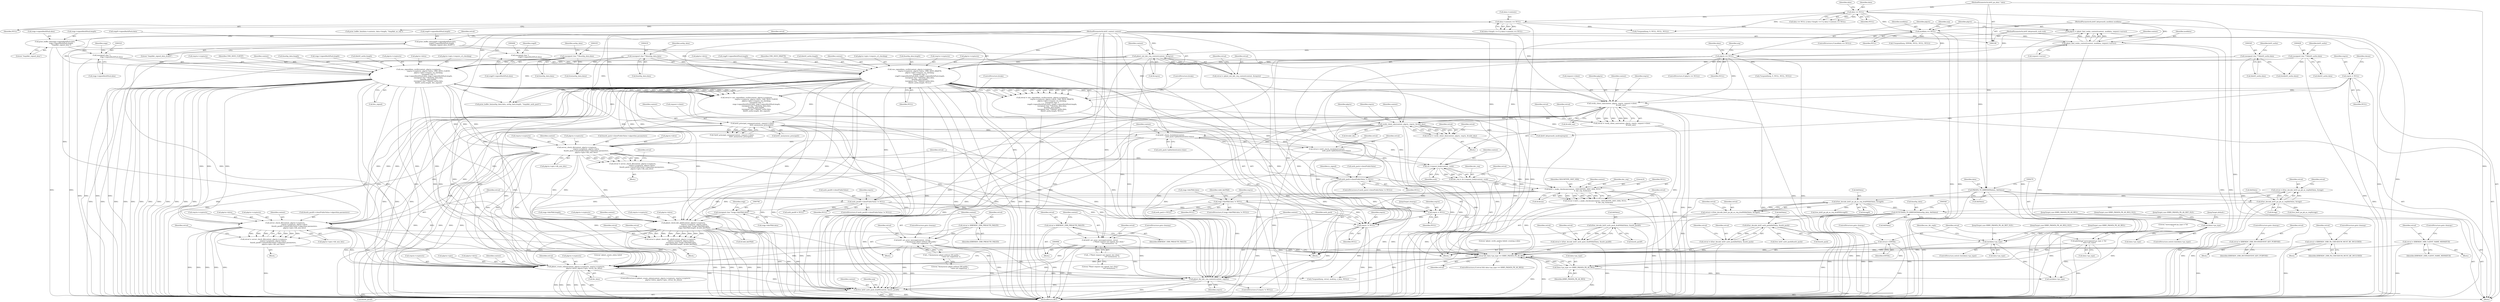 digraph "0_krb5_e3b5a5e5267818c97750b266df50b6a3d4649604_1@API" {
"1000943" [label="(Call,free_krb5_auth_pack_draft9(context, &auth_pack9))"];
"1000485" [label="(Call,verify_client_eku(context, plgctx, reqctx, &valid_eku))"];
"1000460" [label="(Call,verify_client_san(context, plgctx, reqctx, request->client,\n                                   &valid_san))"];
"1000388" [label="(Call,cms_signeddata_verify(context, plgctx->cryptoctx,\n                                       reqctx->cryptoctx, plgctx->idctx, CMS_SIGN_DRAFT9,\n                                       plgctx->opts->require_crl_checking,\n                                       (unsigned char *)\n                                       reqp9->signedAuthPack.data, reqp9->signedAuthPack.length,\n                                       (unsigned char **)&authp_data.data,\n                                       &authp_data.length,\n                                       (unsigned char **)&krb5_authz.data,\n                                       &krb5_authz.length, NULL))"];
"1000250" [label="(Call,pkinit_init_kdc_req_context(context, &reqctx))"];
"1000222" [label="(Call,pkinit_find_realm_context(context, moddata, request->server))"];
"1000109" [label="(MethodParameterIn,krb5_context context)"];
"1000209" [label="(Call,moddata == NULL)"];
"1000116" [label="(MethodParameterIn,krb5_kdcpreauth_moddata moddata)"];
"1000186" [label="(Call,data == NULL)"];
"1000113" [label="(MethodParameterIn,krb5_pa_data * data)"];
"1000195" [label="(Call,data->contents == NULL)"];
"1000405" [label="(Call,(unsigned char *)\n                                       reqp9->signedAuthPack.data)"];
"1000374" [label="(Call,print_buffer_bin(reqp9->signedAuthPack.data,\n                         reqp9->signedAuthPack.length,\n                         \"/tmp/kdc_signed_data_draft9\"))"];
"1000417" [label="(Call,(unsigned char **)&authp_data.data)"];
"1000427" [label="(Call,(unsigned char **)&krb5_authz.data)"];
"1000229" [label="(Call,plgctx == NULL)"];
"1000220" [label="(Call,plgctx = pkinit_find_realm_context(context, moddata, request->server))"];
"1000305" [label="(Call,cms_signeddata_verify(context, plgctx->cryptoctx,\n                                       reqctx->cryptoctx, plgctx->idctx, CMS_SIGN_CLIENT,\n                                       plgctx->opts->require_crl_checking,\n                                       (unsigned char *)\n                                       reqp->signedAuthPack.data, reqp->signedAuthPack.length,\n                                       (unsigned char **)&authp_data.data,\n                                       &authp_data.length,\n                                       (unsigned char **)&krb5_authz.data,\n                                       &krb5_authz.length, &is_signed))"];
"1000322" [label="(Call,(unsigned char *)\n                                       reqp->signedAuthPack.data)"];
"1000291" [label="(Call,print_buffer_bin(reqp->signedAuthPack.data,\n                         reqp->signedAuthPack.length,\n                         \"/tmp/kdc_signed_data\"))"];
"1000334" [label="(Call,(unsigned char **)&authp_data.data)"];
"1000344" [label="(Call,(unsigned char **)&krb5_authz.data)"];
"1000151" [label="(Call,reqctx = NULL)"];
"1000937" [label="(Call,pkinit_fini_kdc_req_context(context, reqctx))"];
"1000885" [label="(Call,pkinit_create_edata(context, plgctx->cryptoctx, reqctx->cryptoctx,\n                                plgctx->idctx, plgctx->opts, retval, &e_data))"];
"1000754" [label="(Call,pkinit_check_kdc_pkid(context, plgctx->cryptoctx,\n                                           reqctx->cryptoctx, plgctx->idctx,\n                                           (unsigned char *)reqp->kdcPkId.data,\n                                           reqp->kdcPkId.length, &valid_kdcPkId))"];
"1000631" [label="(Call,krb5_c_make_checksum(context, CKSUMTYPE_NIST_SHA, NULL,\n                                      0, der_req, &cksum))"];
"1000626" [label="(Call,cb->request_body(context, rock))"];
"1000561" [label="(Call,krb5_check_clockskew(context,\n                                      auth_pack->pkAuthenticator.ctime))"];
"1000509" [label="(Call,krb5_principal_compare(context, request->client,\n                                    krb5_anonymous_principal()))"];
"1000580" [label="(Call,server_check_dh(context, plgctx->cryptoctx,\n                                     reqctx->cryptoctx, plgctx->idctx,\n                                     &auth_pack->clientPublicValue->algorithm.parameters,\n                                     plgctx->opts->dh_min_bits))"];
"1000115" [label="(MethodParameterIn,krb5_kdcpreauth_rock rock)"];
"1000572" [label="(Call,auth_pack->clientPublicValue != NULL)"];
"1000624" [label="(Call,der_req = cb->request_body(context, rock))"];
"1000765" [label="(Call,(unsigned char *)reqp->kdcPkId.data)"];
"1000740" [label="(Call,reqp->kdcPkId.data != NULL)"];
"1000618" [label="(Call,krb5_set_error_message(context, retval,\n                                   _(\"Anonymous pkinit without DH public \"\n                                     \"value not supported.\")))"];
"1000615" [label="(Call,retval = KRB5KDC_ERR_PREAUTH_FAILED)"];
"1000621" [label="(Call,_(\"Anonymous pkinit without DH public \"\n                                     \"value not supported.\"))"];
"1000820" [label="(Call,server_check_dh(context, plgctx->cryptoctx,\n                                     reqctx->cryptoctx, plgctx->idctx,\n                                     &auth_pack9->clientPublicValue->algorithm.parameters,\n                                     plgctx->opts->dh_min_bits))"];
"1000519" [label="(Call,krb5_set_error_message(context, retval,\n                                   _(\"Pkinit request not signed, but client \"\n                                     \"not anonymous.\")))"];
"1000516" [label="(Call,retval = KRB5KDC_ERR_PREAUTH_FAILED)"];
"1000522" [label="(Call,_(\"Pkinit request not signed, but client \"\n                                     \"not anonymous.\"))"];
"1000874" [label="(Call,retval && data->pa_type == KRB5_PADATA_PK_AS_REQ)"];
"1000578" [label="(Call,retval = server_check_dh(context, plgctx->cryptoctx,\n                                     reqctx->cryptoctx, plgctx->idctx,\n                                     &auth_pack->clientPublicValue->algorithm.parameters,\n                                     plgctx->opts->dh_min_bits))"];
"1000629" [label="(Call,retval = krb5_c_make_checksum(context, CKSUMTYPE_NIST_SHA, NULL,\n                                      0, der_req, &cksum))"];
"1000559" [label="(Call,retval = krb5_check_clockskew(context,\n                                      auth_pack->pkAuthenticator.ctime))"];
"1000458" [label="(Call,retval = verify_client_san(context, plgctx, reqctx, request->client,\n                                   &valid_san))"];
"1000303" [label="(Call,retval = cms_signeddata_verify(context, plgctx->cryptoctx,\n                                       reqctx->cryptoctx, plgctx->idctx, CMS_SIGN_CLIENT,\n                                       plgctx->opts->require_crl_checking,\n                                       (unsigned char *)\n                                       reqp->signedAuthPack.data, reqp->signedAuthPack.length,\n                                       (unsigned char **)&authp_data.data,\n                                       &authp_data.length,\n                                       (unsigned char **)&krb5_authz.data,\n                                       &krb5_authz.length, &is_signed))"];
"1000752" [label="(Call,retval = pkinit_check_kdc_pkid(context, plgctx->cryptoctx,\n                                           reqctx->cryptoctx, plgctx->idctx,\n                                           (unsigned char *)reqp->kdcPkId.data,\n                                           reqp->kdcPkId.length, &valid_kdcPkId))"];
"1000501" [label="(Call,retval = KRB5KDC_ERR_INCONSISTENT_KEY_PURPOSE)"];
"1000546" [label="(Call,retval = k5int_decode_krb5_auth_pack(&k5data, &auth_pack))"];
"1000548" [label="(Call,k5int_decode_krb5_auth_pack(&k5data, &auth_pack))"];
"1000533" [label="(Call,OCTETDATA_TO_KRB5DATA(&authp_data, &k5data))"];
"1000363" [label="(Call,k5int_decode_krb5_pa_pk_as_req_draft9(&k5data, &reqp9))"];
"1000264" [label="(Call,PADATA_TO_KRB5DATA(data, &k5data))"];
"1000280" [label="(Call,k5int_decode_krb5_pa_pk_as_req(&k5data, &reqp))"];
"1000735" [label="(Call,retval = KRB5KDC_ERR_PA_CHECKSUM_MUST_BE_INCLUDED)"];
"1000278" [label="(Call,retval = k5int_decode_krb5_pa_pk_as_req(&k5data, &reqp))"];
"1000483" [label="(Call,retval = verify_client_eku(context, plgctx, reqctx, &valid_eku))"];
"1000445" [label="(Call,retval = EINVAL)"];
"1000798" [label="(Call,retval = k5int_decode_krb5_auth_pack_draft9(&k5data, &auth_pack9))"];
"1000800" [label="(Call,k5int_decode_krb5_auth_pack_draft9(&k5data, &auth_pack9))"];
"1000386" [label="(Call,retval = cms_signeddata_verify(context, plgctx->cryptoctx,\n                                       reqctx->cryptoctx, plgctx->idctx, CMS_SIGN_DRAFT9,\n                                       plgctx->opts->require_crl_checking,\n                                       (unsigned char *)\n                                       reqp9->signedAuthPack.data, reqp9->signedAuthPack.length,\n                                       (unsigned char **)&authp_data.data,\n                                       &authp_data.length,\n                                       (unsigned char **)&krb5_authz.data,\n                                       &krb5_authz.length, NULL))"];
"1000479" [label="(Call,retval = KRB5KDC_ERR_CLIENT_NAME_MISMATCH)"];
"1000818" [label="(Call,retval = server_check_dh(context, plgctx->cryptoctx,\n                                     reqctx->cryptoctx, plgctx->idctx,\n                                     &auth_pack9->clientPublicValue->algorithm.parameters,\n                                     plgctx->opts->dh_min_bits))"];
"1000361" [label="(Call,retval = k5int_decode_krb5_pa_pk_as_req_draft9(&k5data, &reqp9))"];
"1000248" [label="(Call,retval = pkinit_init_kdc_req_context(context, &reqctx))"];
"1000876" [label="(Call,data->pa_type == KRB5_PADATA_PK_AS_REQ)"];
"1000440" [label="(Call,pkiDebug(\"unrecognized pa_type = %d\n\", data->pa_type))"];
"1000269" [label="(Call,(int)data->pa_type)"];
"1000539" [label="(Call,(int)data->pa_type)"];
"1000934" [label="(Call,reqctx != NULL)"];
"1000869" [label="(Call,reqctx = NULL)"];
"1000812" [label="(Call,auth_pack9->clientPublicValue != NULL)"];
"1000423" [label="(Call,&authp_data.length)"];
"1000869" [label="(Call,reqctx = NULL)"];
"1000624" [label="(Call,der_req = cb->request_body(context, rock))"];
"1000274" [label="(Block,)"];
"1000780" [label="(Identifier,retval)"];
"1000501" [label="(Call,retval = KRB5KDC_ERR_INCONSISTENT_KEY_PURPOSE)"];
"1000249" [label="(Identifier,retval)"];
"1000461" [label="(Identifier,context)"];
"1000116" [label="(MethodParameterIn,krb5_kdcpreauth_moddata moddata)"];
"1000156" [label="(Identifier,cksum)"];
"1000357" [label="(JumpTarget,case KRB5_PADATA_PK_AS_REP_OLD:)"];
"1000546" [label="(Call,retval = k5int_decode_krb5_auth_pack(&k5data, &auth_pack))"];
"1000393" [label="(Call,reqctx->cryptoctx)"];
"1000538" [label="(ControlStructure,switch ((int)data->pa_type))"];
"1000816" [label="(Identifier,NULL)"];
"1000484" [label="(Identifier,retval)"];
"1000250" [label="(Call,pkinit_init_kdc_req_context(context, &reqctx))"];
"1000482" [label="(ControlStructure,goto cleanup;)"];
"1000303" [label="(Call,retval = cms_signeddata_verify(context, plgctx->cryptoctx,\n                                       reqctx->cryptoctx, plgctx->idctx, CMS_SIGN_CLIENT,\n                                       plgctx->opts->require_crl_checking,\n                                       (unsigned char *)\n                                       reqp->signedAuthPack.data, reqp->signedAuthPack.length,\n                                       (unsigned char **)&authp_data.data,\n                                       &authp_data.length,\n                                       (unsigned char **)&krb5_authz.data,\n                                       &krb5_authz.length, &is_signed))"];
"1000618" [label="(Call,krb5_set_error_message(context, retval,\n                                   _(\"Anonymous pkinit without DH public \"\n                                     \"value not supported.\")))"];
"1000213" [label="(Call,(*respond)(arg, EINVAL, NULL, NULL, NULL))"];
"1000280" [label="(Call,k5int_decode_krb5_pa_pk_as_req(&k5data, &reqp))"];
"1000199" [label="(Identifier,NULL)"];
"1000777" [label="(Call,&valid_kdcPkId)"];
"1000266" [label="(Call,&k5data)"];
"1000448" [label="(ControlStructure,goto cleanup;)"];
"1000297" [label="(Call,reqp->signedAuthPack.length)"];
"1000435" [label="(Identifier,krb5_authz)"];
"1000772" [label="(Call,reqp->kdcPkId.length)"];
"1000818" [label="(Call,retval = server_check_dh(context, plgctx->cryptoctx,\n                                     reqctx->cryptoctx, plgctx->idctx,\n                                     &auth_pack9->clientPublicValue->algorithm.parameters,\n                                     plgctx->opts->dh_min_bits))"];
"1000192" [label="(Identifier,data)"];
"1000229" [label="(Call,plgctx == NULL)"];
"1000577" [label="(Block,)"];
"1000437" [label="(Identifier,NULL)"];
"1000291" [label="(Call,print_buffer_bin(reqp->signedAuthPack.data,\n                         reqp->signedAuthPack.length,\n                         \"/tmp/kdc_signed_data\"))"];
"1000292" [label="(Call,reqp->signedAuthPack.data)"];
"1000831" [label="(Call,&auth_pack9->clientPublicValue->algorithm.parameters)"];
"1000937" [label="(Call,pkinit_fini_kdc_req_context(context, reqctx))"];
"1000939" [label="(Identifier,reqctx)"];
"1000899" [label="(Identifier,retval)"];
"1000514" [label="(Call,krb5_anonymous_principal())"];
"1000625" [label="(Identifier,der_req)"];
"1000750" [label="(Identifier,valid_kdcPkId)"];
"1000407" [label="(Call,reqp9->signedAuthPack.data)"];
"1000875" [label="(Identifier,retval)"];
"1000605" [label="(Identifier,retval)"];
"1000281" [label="(Call,&k5data)"];
"1000196" [label="(Call,data->contents)"];
"1000304" [label="(Identifier,retval)"];
"1000439" [label="(JumpTarget,default:)"];
"1000390" [label="(Call,plgctx->cryptoctx)"];
"1000396" [label="(Call,plgctx->idctx)"];
"1000576" [label="(Identifier,NULL)"];
"1000230" [label="(Identifier,plgctx)"];
"1000873" [label="(ControlStructure,if (retval && data->pa_type == KRB5_PADATA_PK_AS_REQ))"];
"1000504" [label="(ControlStructure,goto cleanup;)"];
"1000419" [label="(Call,&authp_data.data)"];
"1000887" [label="(Call,plgctx->cryptoctx)"];
"1000940" [label="(Call,free_krb5_auth_pack(&auth_pack))"];
"1000366" [label="(Call,&reqp9)"];
"1000614" [label="(Block,)"];
"1000278" [label="(Call,retval = k5int_decode_krb5_pa_pk_as_req(&k5data, &reqp))"];
"1000222" [label="(Call,pkinit_find_realm_context(context, moddata, request->server))"];
"1000344" [label="(Call,(unsigned char **)&krb5_authz.data)"];
"1000582" [label="(Call,plgctx->cryptoctx)"];
"1000903" [label="(Literal,\"pkinit_create_edata failed\n\")"];
"1000487" [label="(Identifier,plgctx)"];
"1000186" [label="(Call,data == NULL)"];
"1000369" [label="(Identifier,retval)"];
"1000485" [label="(Call,verify_client_eku(context, plgctx, reqctx, &valid_eku))"];
"1000801" [label="(Call,&k5data)"];
"1000756" [label="(Call,plgctx->cryptoctx)"];
"1000463" [label="(Identifier,reqctx)"];
"1000876" [label="(Call,data->pa_type == KRB5_PADATA_PK_AS_REQ)"];
"1000534" [label="(Call,&authp_data)"];
"1000438" [label="(ControlStructure,break;)"];
"1000789" [label="(Identifier,reqctx)"];
"1000508" [label="(Call,!krb5_principal_compare(context, request->client,\n                                    krb5_anonymous_principal()))"];
"1000356" [label="(ControlStructure,break;)"];
"1000479" [label="(Call,retval = KRB5KDC_ERR_CLIENT_NAME_MISMATCH)"];
"1000380" [label="(Call,reqp9->signedAuthPack.length)"];
"1000591" [label="(Call,&auth_pack->clientPublicValue->algorithm.parameters)"];
"1000549" [label="(Call,&k5data)"];
"1000228" [label="(ControlStructure,if (plgctx == NULL))"];
"1000306" [label="(Identifier,context)"];
"1000817" [label="(Block,)"];
"1000580" [label="(Call,server_check_dh(context, plgctx->cryptoctx,\n                                     reqctx->cryptoctx, plgctx->idctx,\n                                     &auth_pack->clientPublicValue->algorithm.parameters,\n                                     plgctx->opts->dh_min_bits))"];
"1000515" [label="(Block,)"];
"1000361" [label="(Call,retval = k5int_decode_krb5_pa_pk_as_req_draft9(&k5data, &reqp9))"];
"1000275" [label="(JumpTarget,case KRB5_PADATA_PK_AS_REQ:)"];
"1000522" [label="(Call,_(\"Pkinit request not signed, but client \"\n                                     \"not anonymous.\"))"];
"1000806" [label="(Identifier,retval)"];
"1000185" [label="(Call,data == NULL || data->length <= 0 || data->contents == NULL)"];
"1000613" [label="(Identifier,is_signed)"];
"1000497" [label="(Block,)"];
"1000674" [label="(Block,)"];
"1000820" [label="(Call,server_check_dh(context, plgctx->cryptoctx,\n                                     reqctx->cryptoctx, plgctx->idctx,\n                                     &auth_pack9->clientPublicValue->algorithm.parameters,\n                                     plgctx->opts->dh_min_bits))"];
"1000374" [label="(Call,print_buffer_bin(reqp9->signedAuthPack.data,\n                         reqp9->signedAuthPack.length,\n                         \"/tmp/kdc_signed_data_draft9\"))"];
"1000627" [label="(Identifier,context)"];
"1000518" [label="(Identifier,KRB5KDC_ERR_PREAUTH_FAILED)"];
"1000755" [label="(Identifier,context)"];
"1000340" [label="(Call,&authp_data.length)"];
"1000759" [label="(Call,reqctx->cryptoctx)"];
"1000559" [label="(Call,retval = krb5_check_clockskew(context,\n                                      auth_pack->pkAuthenticator.ctime))"];
"1000736" [label="(Identifier,retval)"];
"1000475" [label="(Block,)"];
"1000599" [label="(Call,plgctx->opts->dh_min_bits)"];
"1000621" [label="(Call,_(\"Anonymous pkinit without DH public \"\n                                     \"value not supported.\"))"];
"1000636" [label="(Identifier,der_req)"];
"1000925" [label="(Call,free(authp_data.data))"];
"1000620" [label="(Identifier,retval)"];
"1000635" [label="(Literal,0)"];
"1000286" [label="(Identifier,retval)"];
"1000811" [label="(ControlStructure,if (auth_pack9->clientPublicValue != NULL))"];
"1000211" [label="(Identifier,NULL)"];
"1000872" [label="(JumpTarget,cleanup:)"];
"1000268" [label="(ControlStructure,switch ((int)data->pa_type))"];
"1000541" [label="(Call,data->pa_type)"];
"1000944" [label="(Identifier,context)"];
"1000536" [label="(Call,&k5data)"];
"1000440" [label="(Call,pkiDebug(\"unrecognized pa_type = %d\n\", data->pa_type))"];
"1000283" [label="(Call,&reqp)"];
"1000464" [label="(Call,request->client)"];
"1000329" [label="(Call,reqp->signedAuthPack.length)"];
"1000364" [label="(Call,&k5data)"];
"1000412" [label="(Call,reqp9->signedAuthPack.length)"];
"1000617" [label="(Identifier,KRB5KDC_ERR_PREAUTH_FAILED)"];
"1000417" [label="(Call,(unsigned char **)&authp_data.data)"];
"1000767" [label="(Call,reqp->kdcPkId.data)"];
"1000569" [label="(Identifier,retval)"];
"1000510" [label="(Identifier,context)"];
"1000523" [label="(Literal,\"Pkinit request not signed, but client \"\n                                     \"not anonymous.\")"];
"1000427" [label="(Call,(unsigned char **)&krb5_authz.data)"];
"1000572" [label="(Call,auth_pack->clientPublicValue != NULL)"];
"1000350" [label="(Call,&krb5_authz.length)"];
"1000503" [label="(Identifier,KRB5KDC_ERR_INCONSISTENT_KEY_PURPOSE)"];
"1000385" [label="(Literal,\"/tmp/kdc_signed_data_draft9\")"];
"1000307" [label="(Call,plgctx->cryptoctx)"];
"1000346" [label="(Call,&krb5_authz.data)"];
"1000752" [label="(Call,retval = pkinit_check_kdc_pkid(context, plgctx->cryptoctx,\n                                           reqctx->cryptoctx, plgctx->idctx,\n                                           (unsigned char *)reqp->kdcPkId.data,\n                                           reqp->kdcPkId.length, &valid_kdcPkId))"];
"1000588" [label="(Call,plgctx->idctx)"];
"1000233" [label="(Call,(*respond)(arg, 0, NULL, NULL, NULL))"];
"1000399" [label="(Identifier,CMS_SIGN_DRAFT9)"];
"1000746" [label="(Identifier,NULL)"];
"1000852" [label="(Identifier,reqctx)"];
"1000375" [label="(Call,reqp9->signedAuthPack.data)"];
"1000313" [label="(Call,plgctx->idctx)"];
"1000151" [label="(Call,reqctx = NULL)"];
"1000933" [label="(ControlStructure,if (reqctx != NULL))"];
"1000488" [label="(Identifier,reqctx)"];
"1000551" [label="(Call,&auth_pack)"];
"1000797" [label="(JumpTarget,case KRB5_PADATA_PK_AS_REQ_OLD:)"];
"1000362" [label="(Identifier,retval)"];
"1000221" [label="(Identifier,plgctx)"];
"1000905" [label="(Call,(int)data->pa_type)"];
"1000483" [label="(Call,retval = verify_client_eku(context, plgctx, reqctx, &valid_eku))"];
"1000231" [label="(Identifier,NULL)"];
"1000342" [label="(Identifier,authp_data)"];
"1000387" [label="(Identifier,retval)"];
"1000890" [label="(Call,reqctx->cryptoctx)"];
"1000634" [label="(Identifier,NULL)"];
"1000251" [label="(Identifier,context)"];
"1000579" [label="(Identifier,retval)"];
"1000948" [label="(Identifier,arg)"];
"1000119" [label="(Block,)"];
"1000240" [label="(Call,print_buffer_bin(data->contents, data->length, \"/tmp/kdc_as_req\"))"];
"1000224" [label="(Identifier,moddata)"];
"1000354" [label="(Call,&is_signed)"];
"1000324" [label="(Call,reqp->signedAuthPack.data)"];
"1000762" [label="(Call,plgctx->idctx)"];
"1000563" [label="(Call,auth_pack->pkAuthenticator.ctime)"];
"1000630" [label="(Identifier,retval)"];
"1000739" [label="(ControlStructure,if (reqp->kdcPkId.data != NULL))"];
"1000812" [label="(Call,auth_pack9->clientPublicValue != NULL)"];
"1000792" [label="(Call,auth_pack = NULL)"];
"1000520" [label="(Identifier,context)"];
"1000457" [label="(Block,)"];
"1000352" [label="(Identifier,krb5_authz)"];
"1000470" [label="(Identifier,retval)"];
"1000302" [label="(Literal,\"/tmp/kdc_signed_data\")"];
"1000934" [label="(Call,reqctx != NULL)"];
"1000492" [label="(Identifier,retval)"];
"1000615" [label="(Call,retval = KRB5KDC_ERR_PREAUTH_FAILED)"];
"1000225" [label="(Call,request->server)"];
"1000187" [label="(Identifier,data)"];
"1000845" [label="(Identifier,retval)"];
"1000115" [label="(MethodParameterIn,krb5_kdcpreauth_rock rock)"];
"1000947" [label="(Call,(*respond)(arg, retval, modreq, e_data, NULL))"];
"1000774" [label="(Identifier,reqp)"];
"1000201" [label="(Call,(*respond)(arg, 0, NULL, NULL, NULL))"];
"1000753" [label="(Identifier,retval)"];
"1000481" [label="(Identifier,KRB5KDC_ERR_CLIENT_NAME_MISMATCH)"];
"1000619" [label="(Identifier,context)"];
"1000317" [label="(Call,plgctx->opts->require_crl_checking)"];
"1000800" [label="(Call,k5int_decode_krb5_auth_pack_draft9(&k5data, &auth_pack9))"];
"1000622" [label="(Literal,\"Anonymous pkinit without DH public \"\n                                     \"value not supported.\")"];
"1000741" [label="(Call,reqp->kdcPkId.data)"];
"1000825" [label="(Call,reqctx->cryptoctx)"];
"1000798" [label="(Call,retval = k5int_decode_krb5_auth_pack_draft9(&k5data, &auth_pack9))"];
"1000279" [label="(Identifier,retval)"];
"1000189" [label="(Call,data->length <= 0 || data->contents == NULL)"];
"1000628" [label="(Identifier,rock)"];
"1000109" [label="(MethodParameterIn,krb5_context context)"];
"1000209" [label="(Call,moddata == NULL)"];
"1000828" [label="(Call,plgctx->idctx)"];
"1000942" [label="(Identifier,auth_pack)"];
"1000480" [label="(Identifier,retval)"];
"1000458" [label="(Call,retval = verify_client_san(context, plgctx, reqctx, request->client,\n                                   &valid_san))"];
"1000188" [label="(Identifier,NULL)"];
"1000938" [label="(Identifier,context)"];
"1000445" [label="(Call,retval = EINVAL)"];
"1000358" [label="(JumpTarget,case KRB5_PADATA_PK_AS_REQ_OLD:)"];
"1000264" [label="(Call,PADATA_TO_KRB5DATA(data, &k5data))"];
"1000545" [label="(JumpTarget,case KRB5_PADATA_PK_AS_REQ:)"];
"1000861" [label="(Identifier,enc_tkt_reply)"];
"1000737" [label="(Identifier,KRB5KDC_ERR_PA_CHECKSUM_MUST_BE_INCLUDED)"];
"1000322" [label="(Call,(unsigned char *)\n                                       reqp->signedAuthPack.data)"];
"1000922" [label="(Call,free_krb5_pa_pk_as_req_draft9(&reqp9))"];
"1000585" [label="(Call,reqctx->cryptoctx)"];
"1000547" [label="(Identifier,retval)"];
"1000738" [label="(ControlStructure,goto cleanup;)"];
"1000945" [label="(Call,&auth_pack9)"];
"1000310" [label="(Call,reqctx->cryptoctx)"];
"1000822" [label="(Call,plgctx->cryptoctx)"];
"1000519" [label="(Call,krb5_set_error_message(context, retval,\n                                   _(\"Pkinit request not signed, but client \"\n                                     \"not anonymous.\")))"];
"1000819" [label="(Identifier,retval)"];
"1000429" [label="(Call,&krb5_authz.data)"];
"1000195" [label="(Call,data->contents == NULL)"];
"1000871" [label="(Identifier,NULL)"];
"1000633" [label="(Identifier,CKSUMTYPE_NIST_SHA)"];
"1000855" [label="(Call,auth_pack9 = NULL)"];
"1000467" [label="(Call,&valid_san)"];
"1000560" [label="(Identifier,retval)"];
"1000866" [label="(Call,(krb5_kdcpreauth_modreq)reqctx)"];
"1000220" [label="(Call,plgctx = pkinit_find_realm_context(context, moddata, request->server))"];
"1000896" [label="(Call,plgctx->opts)"];
"1000153" [label="(Identifier,NULL)"];
"1000626" [label="(Call,cb->request_body(context, rock))"];
"1000581" [label="(Identifier,context)"];
"1000223" [label="(Identifier,context)"];
"1000900" [label="(Call,&e_data)"];
"1000796" [label="(JumpTarget,case KRB5_PADATA_PK_AS_REP_OLD:)"];
"1000446" [label="(Identifier,retval)"];
"1000799" [label="(Identifier,retval)"];
"1000509" [label="(Call,krb5_principal_compare(context, request->client,\n                                    krb5_anonymous_principal()))"];
"1000460" [label="(Call,verify_client_san(context, plgctx, reqctx, request->client,\n                                   &valid_san))"];
"1000578" [label="(Call,retval = server_check_dh(context, plgctx->cryptoctx,\n                                     reqctx->cryptoctx, plgctx->idctx,\n                                     &auth_pack->clientPublicValue->algorithm.parameters,\n                                     plgctx->opts->dh_min_bits))"];
"1000234" [label="(Identifier,arg)"];
"1000388" [label="(Call,cms_signeddata_verify(context, plgctx->cryptoctx,\n                                       reqctx->cryptoctx, plgctx->idctx, CMS_SIGN_DRAFT9,\n                                       plgctx->opts->require_crl_checking,\n                                       (unsigned char *)\n                                       reqp9->signedAuthPack.data, reqp9->signedAuthPack.length,\n                                       (unsigned char **)&authp_data.data,\n                                       &authp_data.length,\n                                       (unsigned char **)&krb5_authz.data,\n                                       &krb5_authz.length, NULL))"];
"1000524" [label="(ControlStructure,goto cleanup;)"];
"1000248" [label="(Call,retval = pkinit_init_kdc_req_context(context, &reqctx))"];
"1000363" [label="(Call,k5int_decode_krb5_pa_pk_as_req_draft9(&k5data, &reqp9))"];
"1000883" [label="(Literal,\"pkinit_verify_padata failed: creating e-data\n\")"];
"1000486" [label="(Identifier,context)"];
"1000877" [label="(Call,data->pa_type)"];
"1000936" [label="(Identifier,NULL)"];
"1000839" [label="(Call,plgctx->opts->dh_min_bits)"];
"1000953" [label="(MethodReturn,RET)"];
"1000459" [label="(Identifier,retval)"];
"1000269" [label="(Call,(int)data->pa_type)"];
"1000539" [label="(Call,(int)data->pa_type)"];
"1000765" [label="(Call,(unsigned char *)reqp->kdcPkId.data)"];
"1000623" [label="(ControlStructure,goto cleanup;)"];
"1000331" [label="(Identifier,reqp)"];
"1000821" [label="(Identifier,context)"];
"1000386" [label="(Call,retval = cms_signeddata_verify(context, plgctx->cryptoctx,\n                                       reqctx->cryptoctx, plgctx->idctx, CMS_SIGN_DRAFT9,\n                                       plgctx->opts->require_crl_checking,\n                                       (unsigned char *)\n                                       reqp9->signedAuthPack.data, reqp9->signedAuthPack.length,\n                                       (unsigned char **)&authp_data.data,\n                                       &authp_data.length,\n                                       (unsigned char **)&krb5_authz.data,\n                                       &krb5_authz.length, NULL))"];
"1000433" [label="(Call,&krb5_authz.length)"];
"1000265" [label="(Identifier,data)"];
"1000874" [label="(Call,retval && data->pa_type == KRB5_PADATA_PK_AS_REQ)"];
"1000554" [label="(Identifier,retval)"];
"1000870" [label="(Identifier,reqctx)"];
"1000562" [label="(Identifier,context)"];
"1000813" [label="(Call,auth_pack9->clientPublicValue)"];
"1000425" [label="(Identifier,authp_data)"];
"1000803" [label="(Call,&auth_pack9)"];
"1000880" [label="(Identifier,KRB5_PADATA_PK_AS_REQ)"];
"1000754" [label="(Call,pkinit_check_kdc_pkid(context, plgctx->cryptoctx,\n                                           reqctx->cryptoctx, plgctx->idctx,\n                                           (unsigned char *)reqp->kdcPkId.data,\n                                           reqp->kdcPkId.length, &valid_kdcPkId))"];
"1000271" [label="(Call,data->pa_type)"];
"1000214" [label="(Identifier,arg)"];
"1000616" [label="(Identifier,retval)"];
"1000517" [label="(Identifier,retval)"];
"1000747" [label="(Block,)"];
"1000447" [label="(Identifier,EINVAL)"];
"1000935" [label="(Identifier,reqctx)"];
"1000884" [label="(ControlStructure,if (pkinit_create_edata(context, plgctx->cryptoctx, reqctx->cryptoctx,\n                                plgctx->idctx, plgctx->opts, retval, &e_data)))"];
"1000334" [label="(Call,(unsigned char **)&authp_data.data)"];
"1000893" [label="(Call,plgctx->idctx)"];
"1000525" [label="(Call,print_buffer_bin(authp_data.data, authp_data.length, \"/tmp/kdc_auth_pack\"))"];
"1000516" [label="(Call,retval = KRB5KDC_ERR_PREAUTH_FAILED)"];
"1000489" [label="(Call,&valid_eku)"];
"1000242" [label="(Identifier,data)"];
"1000511" [label="(Call,request->client)"];
"1000502" [label="(Identifier,retval)"];
"1000886" [label="(Identifier,context)"];
"1000210" [label="(Identifier,moddata)"];
"1000571" [label="(ControlStructure,if (auth_pack->clientPublicValue != NULL))"];
"1000389" [label="(Identifier,context)"];
"1000943" [label="(Call,free_krb5_auth_pack_draft9(context, &auth_pack9))"];
"1000305" [label="(Call,cms_signeddata_verify(context, plgctx->cryptoctx,\n                                       reqctx->cryptoctx, plgctx->idctx, CMS_SIGN_CLIENT,\n                                       plgctx->opts->require_crl_checking,\n                                       (unsigned char *)\n                                       reqp->signedAuthPack.data, reqp->signedAuthPack.length,\n                                       (unsigned char **)&authp_data.data,\n                                       &authp_data.length,\n                                       (unsigned char **)&krb5_authz.data,\n                                       &krb5_authz.length, &is_signed))"];
"1000885" [label="(Call,pkinit_create_edata(context, plgctx->cryptoctx, reqctx->cryptoctx,\n                                plgctx->idctx, plgctx->opts, retval, &e_data))"];
"1000632" [label="(Identifier,context)"];
"1000533" [label="(Call,OCTETDATA_TO_KRB5DATA(&authp_data, &k5data))"];
"1000113" [label="(MethodParameterIn,krb5_pa_data * data)"];
"1000631" [label="(Call,krb5_c_make_checksum(context, CKSUMTYPE_NIST_SHA, NULL,\n                                      0, der_req, &cksum))"];
"1000462" [label="(Identifier,plgctx)"];
"1000929" [label="(Call,free(krb5_authz.data))"];
"1000735" [label="(Call,retval = KRB5KDC_ERR_PA_CHECKSUM_MUST_BE_INCLUDED)"];
"1000208" [label="(ControlStructure,if (moddata == NULL))"];
"1000544" [label="(Block,)"];
"1000637" [label="(Call,&cksum)"];
"1000400" [label="(Call,plgctx->opts->require_crl_checking)"];
"1000573" [label="(Call,auth_pack->clientPublicValue)"];
"1000548" [label="(Call,k5int_decode_krb5_auth_pack(&k5data, &auth_pack))"];
"1000442" [label="(Call,data->pa_type)"];
"1000414" [label="(Identifier,reqp9)"];
"1000316" [label="(Identifier,CMS_SIGN_CLIENT)"];
"1000561" [label="(Call,krb5_check_clockskew(context,\n                                      auth_pack->pkAuthenticator.ctime))"];
"1000252" [label="(Call,&reqctx)"];
"1000152" [label="(Identifier,reqctx)"];
"1000336" [label="(Call,&authp_data.data)"];
"1000521" [label="(Identifier,retval)"];
"1000640" [label="(Identifier,retval)"];
"1000629" [label="(Call,retval = krb5_c_make_checksum(context, CKSUMTYPE_NIST_SHA, NULL,\n                                      0, der_req, &cksum))"];
"1000912" [label="(Call,free_krb5_pa_pk_as_req(&reqp))"];
"1000441" [label="(Literal,\"unrecognized pa_type = %d\n\")"];
"1000740" [label="(Call,reqp->kdcPkId.data != NULL)"];
"1000255" [label="(Identifier,retval)"];
"1000405" [label="(Call,(unsigned char *)\n                                       reqp9->signedAuthPack.data)"];
"1000943" -> "1000119"  [label="AST: "];
"1000943" -> "1000945"  [label="CFG: "];
"1000944" -> "1000943"  [label="AST: "];
"1000945" -> "1000943"  [label="AST: "];
"1000948" -> "1000943"  [label="CFG: "];
"1000943" -> "1000953"  [label="DDG: "];
"1000943" -> "1000953"  [label="DDG: "];
"1000943" -> "1000953"  [label="DDG: "];
"1000485" -> "1000943"  [label="DDG: "];
"1000460" -> "1000943"  [label="DDG: "];
"1000250" -> "1000943"  [label="DDG: "];
"1000937" -> "1000943"  [label="DDG: "];
"1000885" -> "1000943"  [label="DDG: "];
"1000754" -> "1000943"  [label="DDG: "];
"1000305" -> "1000943"  [label="DDG: "];
"1000580" -> "1000943"  [label="DDG: "];
"1000618" -> "1000943"  [label="DDG: "];
"1000509" -> "1000943"  [label="DDG: "];
"1000820" -> "1000943"  [label="DDG: "];
"1000519" -> "1000943"  [label="DDG: "];
"1000388" -> "1000943"  [label="DDG: "];
"1000561" -> "1000943"  [label="DDG: "];
"1000631" -> "1000943"  [label="DDG: "];
"1000109" -> "1000943"  [label="DDG: "];
"1000800" -> "1000943"  [label="DDG: "];
"1000485" -> "1000483"  [label="AST: "];
"1000485" -> "1000489"  [label="CFG: "];
"1000486" -> "1000485"  [label="AST: "];
"1000487" -> "1000485"  [label="AST: "];
"1000488" -> "1000485"  [label="AST: "];
"1000489" -> "1000485"  [label="AST: "];
"1000483" -> "1000485"  [label="CFG: "];
"1000485" -> "1000953"  [label="DDG: "];
"1000485" -> "1000953"  [label="DDG: "];
"1000485" -> "1000483"  [label="DDG: "];
"1000485" -> "1000483"  [label="DDG: "];
"1000485" -> "1000483"  [label="DDG: "];
"1000485" -> "1000483"  [label="DDG: "];
"1000460" -> "1000485"  [label="DDG: "];
"1000460" -> "1000485"  [label="DDG: "];
"1000460" -> "1000485"  [label="DDG: "];
"1000109" -> "1000485"  [label="DDG: "];
"1000485" -> "1000561"  [label="DDG: "];
"1000485" -> "1000820"  [label="DDG: "];
"1000485" -> "1000866"  [label="DDG: "];
"1000485" -> "1000885"  [label="DDG: "];
"1000485" -> "1000934"  [label="DDG: "];
"1000485" -> "1000937"  [label="DDG: "];
"1000460" -> "1000458"  [label="AST: "];
"1000460" -> "1000467"  [label="CFG: "];
"1000461" -> "1000460"  [label="AST: "];
"1000462" -> "1000460"  [label="AST: "];
"1000463" -> "1000460"  [label="AST: "];
"1000464" -> "1000460"  [label="AST: "];
"1000467" -> "1000460"  [label="AST: "];
"1000458" -> "1000460"  [label="CFG: "];
"1000460" -> "1000953"  [label="DDG: "];
"1000460" -> "1000953"  [label="DDG: "];
"1000460" -> "1000953"  [label="DDG: "];
"1000460" -> "1000458"  [label="DDG: "];
"1000460" -> "1000458"  [label="DDG: "];
"1000460" -> "1000458"  [label="DDG: "];
"1000460" -> "1000458"  [label="DDG: "];
"1000460" -> "1000458"  [label="DDG: "];
"1000388" -> "1000460"  [label="DDG: "];
"1000305" -> "1000460"  [label="DDG: "];
"1000109" -> "1000460"  [label="DDG: "];
"1000229" -> "1000460"  [label="DDG: "];
"1000151" -> "1000460"  [label="DDG: "];
"1000460" -> "1000885"  [label="DDG: "];
"1000460" -> "1000934"  [label="DDG: "];
"1000460" -> "1000937"  [label="DDG: "];
"1000388" -> "1000386"  [label="AST: "];
"1000388" -> "1000437"  [label="CFG: "];
"1000389" -> "1000388"  [label="AST: "];
"1000390" -> "1000388"  [label="AST: "];
"1000393" -> "1000388"  [label="AST: "];
"1000396" -> "1000388"  [label="AST: "];
"1000399" -> "1000388"  [label="AST: "];
"1000400" -> "1000388"  [label="AST: "];
"1000405" -> "1000388"  [label="AST: "];
"1000412" -> "1000388"  [label="AST: "];
"1000417" -> "1000388"  [label="AST: "];
"1000423" -> "1000388"  [label="AST: "];
"1000427" -> "1000388"  [label="AST: "];
"1000433" -> "1000388"  [label="AST: "];
"1000437" -> "1000388"  [label="AST: "];
"1000386" -> "1000388"  [label="CFG: "];
"1000388" -> "1000953"  [label="DDG: "];
"1000388" -> "1000953"  [label="DDG: "];
"1000388" -> "1000953"  [label="DDG: "];
"1000388" -> "1000953"  [label="DDG: "];
"1000388" -> "1000953"  [label="DDG: "];
"1000388" -> "1000953"  [label="DDG: "];
"1000388" -> "1000953"  [label="DDG: "];
"1000388" -> "1000953"  [label="DDG: "];
"1000388" -> "1000953"  [label="DDG: "];
"1000388" -> "1000953"  [label="DDG: "];
"1000388" -> "1000953"  [label="DDG: "];
"1000388" -> "1000386"  [label="DDG: "];
"1000388" -> "1000386"  [label="DDG: "];
"1000388" -> "1000386"  [label="DDG: "];
"1000388" -> "1000386"  [label="DDG: "];
"1000388" -> "1000386"  [label="DDG: "];
"1000388" -> "1000386"  [label="DDG: "];
"1000388" -> "1000386"  [label="DDG: "];
"1000388" -> "1000386"  [label="DDG: "];
"1000388" -> "1000386"  [label="DDG: "];
"1000388" -> "1000386"  [label="DDG: "];
"1000388" -> "1000386"  [label="DDG: "];
"1000388" -> "1000386"  [label="DDG: "];
"1000388" -> "1000386"  [label="DDG: "];
"1000250" -> "1000388"  [label="DDG: "];
"1000109" -> "1000388"  [label="DDG: "];
"1000405" -> "1000388"  [label="DDG: "];
"1000374" -> "1000388"  [label="DDG: "];
"1000417" -> "1000388"  [label="DDG: "];
"1000427" -> "1000388"  [label="DDG: "];
"1000229" -> "1000388"  [label="DDG: "];
"1000388" -> "1000509"  [label="DDG: "];
"1000388" -> "1000525"  [label="DDG: "];
"1000388" -> "1000572"  [label="DDG: "];
"1000388" -> "1000580"  [label="DDG: "];
"1000388" -> "1000580"  [label="DDG: "];
"1000388" -> "1000580"  [label="DDG: "];
"1000388" -> "1000754"  [label="DDG: "];
"1000388" -> "1000754"  [label="DDG: "];
"1000388" -> "1000754"  [label="DDG: "];
"1000388" -> "1000812"  [label="DDG: "];
"1000388" -> "1000820"  [label="DDG: "];
"1000388" -> "1000820"  [label="DDG: "];
"1000388" -> "1000820"  [label="DDG: "];
"1000388" -> "1000869"  [label="DDG: "];
"1000388" -> "1000885"  [label="DDG: "];
"1000388" -> "1000885"  [label="DDG: "];
"1000388" -> "1000885"  [label="DDG: "];
"1000388" -> "1000885"  [label="DDG: "];
"1000388" -> "1000934"  [label="DDG: "];
"1000388" -> "1000937"  [label="DDG: "];
"1000250" -> "1000248"  [label="AST: "];
"1000250" -> "1000252"  [label="CFG: "];
"1000251" -> "1000250"  [label="AST: "];
"1000252" -> "1000250"  [label="AST: "];
"1000248" -> "1000250"  [label="CFG: "];
"1000250" -> "1000953"  [label="DDG: "];
"1000250" -> "1000248"  [label="DDG: "];
"1000250" -> "1000248"  [label="DDG: "];
"1000222" -> "1000250"  [label="DDG: "];
"1000109" -> "1000250"  [label="DDG: "];
"1000250" -> "1000305"  [label="DDG: "];
"1000250" -> "1000885"  [label="DDG: "];
"1000250" -> "1000937"  [label="DDG: "];
"1000222" -> "1000220"  [label="AST: "];
"1000222" -> "1000225"  [label="CFG: "];
"1000223" -> "1000222"  [label="AST: "];
"1000224" -> "1000222"  [label="AST: "];
"1000225" -> "1000222"  [label="AST: "];
"1000220" -> "1000222"  [label="CFG: "];
"1000222" -> "1000953"  [label="DDG: "];
"1000222" -> "1000953"  [label="DDG: "];
"1000222" -> "1000953"  [label="DDG: "];
"1000222" -> "1000220"  [label="DDG: "];
"1000222" -> "1000220"  [label="DDG: "];
"1000222" -> "1000220"  [label="DDG: "];
"1000109" -> "1000222"  [label="DDG: "];
"1000209" -> "1000222"  [label="DDG: "];
"1000116" -> "1000222"  [label="DDG: "];
"1000109" -> "1000108"  [label="AST: "];
"1000109" -> "1000953"  [label="DDG: "];
"1000109" -> "1000305"  [label="DDG: "];
"1000109" -> "1000509"  [label="DDG: "];
"1000109" -> "1000519"  [label="DDG: "];
"1000109" -> "1000561"  [label="DDG: "];
"1000109" -> "1000580"  [label="DDG: "];
"1000109" -> "1000618"  [label="DDG: "];
"1000109" -> "1000626"  [label="DDG: "];
"1000109" -> "1000631"  [label="DDG: "];
"1000109" -> "1000754"  [label="DDG: "];
"1000109" -> "1000820"  [label="DDG: "];
"1000109" -> "1000885"  [label="DDG: "];
"1000109" -> "1000937"  [label="DDG: "];
"1000209" -> "1000208"  [label="AST: "];
"1000209" -> "1000211"  [label="CFG: "];
"1000210" -> "1000209"  [label="AST: "];
"1000211" -> "1000209"  [label="AST: "];
"1000214" -> "1000209"  [label="CFG: "];
"1000221" -> "1000209"  [label="CFG: "];
"1000209" -> "1000953"  [label="DDG: "];
"1000209" -> "1000953"  [label="DDG: "];
"1000116" -> "1000209"  [label="DDG: "];
"1000186" -> "1000209"  [label="DDG: "];
"1000195" -> "1000209"  [label="DDG: "];
"1000209" -> "1000213"  [label="DDG: "];
"1000209" -> "1000229"  [label="DDG: "];
"1000116" -> "1000108"  [label="AST: "];
"1000116" -> "1000953"  [label="DDG: "];
"1000186" -> "1000185"  [label="AST: "];
"1000186" -> "1000188"  [label="CFG: "];
"1000187" -> "1000186"  [label="AST: "];
"1000188" -> "1000186"  [label="AST: "];
"1000192" -> "1000186"  [label="CFG: "];
"1000185" -> "1000186"  [label="CFG: "];
"1000186" -> "1000953"  [label="DDG: "];
"1000186" -> "1000185"  [label="DDG: "];
"1000186" -> "1000185"  [label="DDG: "];
"1000113" -> "1000186"  [label="DDG: "];
"1000186" -> "1000195"  [label="DDG: "];
"1000186" -> "1000201"  [label="DDG: "];
"1000186" -> "1000264"  [label="DDG: "];
"1000113" -> "1000108"  [label="AST: "];
"1000113" -> "1000953"  [label="DDG: "];
"1000113" -> "1000264"  [label="DDG: "];
"1000195" -> "1000189"  [label="AST: "];
"1000195" -> "1000199"  [label="CFG: "];
"1000196" -> "1000195"  [label="AST: "];
"1000199" -> "1000195"  [label="AST: "];
"1000189" -> "1000195"  [label="CFG: "];
"1000195" -> "1000953"  [label="DDG: "];
"1000195" -> "1000189"  [label="DDG: "];
"1000195" -> "1000189"  [label="DDG: "];
"1000195" -> "1000201"  [label="DDG: "];
"1000195" -> "1000240"  [label="DDG: "];
"1000405" -> "1000407"  [label="CFG: "];
"1000406" -> "1000405"  [label="AST: "];
"1000407" -> "1000405"  [label="AST: "];
"1000414" -> "1000405"  [label="CFG: "];
"1000405" -> "1000953"  [label="DDG: "];
"1000374" -> "1000405"  [label="DDG: "];
"1000374" -> "1000274"  [label="AST: "];
"1000374" -> "1000385"  [label="CFG: "];
"1000375" -> "1000374"  [label="AST: "];
"1000380" -> "1000374"  [label="AST: "];
"1000385" -> "1000374"  [label="AST: "];
"1000387" -> "1000374"  [label="CFG: "];
"1000374" -> "1000953"  [label="DDG: "];
"1000417" -> "1000419"  [label="CFG: "];
"1000418" -> "1000417"  [label="AST: "];
"1000419" -> "1000417"  [label="AST: "];
"1000425" -> "1000417"  [label="CFG: "];
"1000417" -> "1000953"  [label="DDG: "];
"1000417" -> "1000525"  [label="DDG: "];
"1000417" -> "1000925"  [label="DDG: "];
"1000427" -> "1000429"  [label="CFG: "];
"1000428" -> "1000427"  [label="AST: "];
"1000429" -> "1000427"  [label="AST: "];
"1000435" -> "1000427"  [label="CFG: "];
"1000427" -> "1000953"  [label="DDG: "];
"1000427" -> "1000929"  [label="DDG: "];
"1000229" -> "1000228"  [label="AST: "];
"1000229" -> "1000231"  [label="CFG: "];
"1000230" -> "1000229"  [label="AST: "];
"1000231" -> "1000229"  [label="AST: "];
"1000234" -> "1000229"  [label="CFG: "];
"1000242" -> "1000229"  [label="CFG: "];
"1000229" -> "1000953"  [label="DDG: "];
"1000229" -> "1000953"  [label="DDG: "];
"1000220" -> "1000229"  [label="DDG: "];
"1000229" -> "1000233"  [label="DDG: "];
"1000229" -> "1000572"  [label="DDG: "];
"1000229" -> "1000812"  [label="DDG: "];
"1000229" -> "1000869"  [label="DDG: "];
"1000229" -> "1000934"  [label="DDG: "];
"1000220" -> "1000119"  [label="AST: "];
"1000221" -> "1000220"  [label="AST: "];
"1000230" -> "1000220"  [label="CFG: "];
"1000220" -> "1000953"  [label="DDG: "];
"1000305" -> "1000303"  [label="AST: "];
"1000305" -> "1000354"  [label="CFG: "];
"1000306" -> "1000305"  [label="AST: "];
"1000307" -> "1000305"  [label="AST: "];
"1000310" -> "1000305"  [label="AST: "];
"1000313" -> "1000305"  [label="AST: "];
"1000316" -> "1000305"  [label="AST: "];
"1000317" -> "1000305"  [label="AST: "];
"1000322" -> "1000305"  [label="AST: "];
"1000329" -> "1000305"  [label="AST: "];
"1000334" -> "1000305"  [label="AST: "];
"1000340" -> "1000305"  [label="AST: "];
"1000344" -> "1000305"  [label="AST: "];
"1000350" -> "1000305"  [label="AST: "];
"1000354" -> "1000305"  [label="AST: "];
"1000303" -> "1000305"  [label="CFG: "];
"1000305" -> "1000953"  [label="DDG: "];
"1000305" -> "1000953"  [label="DDG: "];
"1000305" -> "1000953"  [label="DDG: "];
"1000305" -> "1000953"  [label="DDG: "];
"1000305" -> "1000953"  [label="DDG: "];
"1000305" -> "1000953"  [label="DDG: "];
"1000305" -> "1000953"  [label="DDG: "];
"1000305" -> "1000953"  [label="DDG: "];
"1000305" -> "1000953"  [label="DDG: "];
"1000305" -> "1000953"  [label="DDG: "];
"1000305" -> "1000953"  [label="DDG: "];
"1000305" -> "1000953"  [label="DDG: "];
"1000305" -> "1000303"  [label="DDG: "];
"1000305" -> "1000303"  [label="DDG: "];
"1000305" -> "1000303"  [label="DDG: "];
"1000305" -> "1000303"  [label="DDG: "];
"1000305" -> "1000303"  [label="DDG: "];
"1000305" -> "1000303"  [label="DDG: "];
"1000305" -> "1000303"  [label="DDG: "];
"1000305" -> "1000303"  [label="DDG: "];
"1000305" -> "1000303"  [label="DDG: "];
"1000305" -> "1000303"  [label="DDG: "];
"1000305" -> "1000303"  [label="DDG: "];
"1000305" -> "1000303"  [label="DDG: "];
"1000305" -> "1000303"  [label="DDG: "];
"1000322" -> "1000305"  [label="DDG: "];
"1000291" -> "1000305"  [label="DDG: "];
"1000334" -> "1000305"  [label="DDG: "];
"1000344" -> "1000305"  [label="DDG: "];
"1000305" -> "1000509"  [label="DDG: "];
"1000305" -> "1000525"  [label="DDG: "];
"1000305" -> "1000580"  [label="DDG: "];
"1000305" -> "1000580"  [label="DDG: "];
"1000305" -> "1000580"  [label="DDG: "];
"1000305" -> "1000754"  [label="DDG: "];
"1000305" -> "1000754"  [label="DDG: "];
"1000305" -> "1000754"  [label="DDG: "];
"1000305" -> "1000820"  [label="DDG: "];
"1000305" -> "1000820"  [label="DDG: "];
"1000305" -> "1000820"  [label="DDG: "];
"1000305" -> "1000885"  [label="DDG: "];
"1000305" -> "1000885"  [label="DDG: "];
"1000305" -> "1000885"  [label="DDG: "];
"1000305" -> "1000885"  [label="DDG: "];
"1000305" -> "1000937"  [label="DDG: "];
"1000322" -> "1000324"  [label="CFG: "];
"1000323" -> "1000322"  [label="AST: "];
"1000324" -> "1000322"  [label="AST: "];
"1000331" -> "1000322"  [label="CFG: "];
"1000322" -> "1000953"  [label="DDG: "];
"1000291" -> "1000322"  [label="DDG: "];
"1000291" -> "1000274"  [label="AST: "];
"1000291" -> "1000302"  [label="CFG: "];
"1000292" -> "1000291"  [label="AST: "];
"1000297" -> "1000291"  [label="AST: "];
"1000302" -> "1000291"  [label="AST: "];
"1000304" -> "1000291"  [label="CFG: "];
"1000291" -> "1000953"  [label="DDG: "];
"1000334" -> "1000336"  [label="CFG: "];
"1000335" -> "1000334"  [label="AST: "];
"1000336" -> "1000334"  [label="AST: "];
"1000342" -> "1000334"  [label="CFG: "];
"1000334" -> "1000953"  [label="DDG: "];
"1000334" -> "1000525"  [label="DDG: "];
"1000334" -> "1000925"  [label="DDG: "];
"1000344" -> "1000346"  [label="CFG: "];
"1000345" -> "1000344"  [label="AST: "];
"1000346" -> "1000344"  [label="AST: "];
"1000352" -> "1000344"  [label="CFG: "];
"1000344" -> "1000953"  [label="DDG: "];
"1000344" -> "1000929"  [label="DDG: "];
"1000151" -> "1000119"  [label="AST: "];
"1000151" -> "1000153"  [label="CFG: "];
"1000152" -> "1000151"  [label="AST: "];
"1000153" -> "1000151"  [label="AST: "];
"1000156" -> "1000151"  [label="CFG: "];
"1000151" -> "1000953"  [label="DDG: "];
"1000151" -> "1000866"  [label="DDG: "];
"1000151" -> "1000934"  [label="DDG: "];
"1000937" -> "1000933"  [label="AST: "];
"1000937" -> "1000939"  [label="CFG: "];
"1000938" -> "1000937"  [label="AST: "];
"1000939" -> "1000937"  [label="AST: "];
"1000942" -> "1000937"  [label="CFG: "];
"1000937" -> "1000953"  [label="DDG: "];
"1000937" -> "1000953"  [label="DDG: "];
"1000885" -> "1000937"  [label="DDG: "];
"1000754" -> "1000937"  [label="DDG: "];
"1000580" -> "1000937"  [label="DDG: "];
"1000618" -> "1000937"  [label="DDG: "];
"1000509" -> "1000937"  [label="DDG: "];
"1000820" -> "1000937"  [label="DDG: "];
"1000519" -> "1000937"  [label="DDG: "];
"1000561" -> "1000937"  [label="DDG: "];
"1000631" -> "1000937"  [label="DDG: "];
"1000934" -> "1000937"  [label="DDG: "];
"1000885" -> "1000884"  [label="AST: "];
"1000885" -> "1000900"  [label="CFG: "];
"1000886" -> "1000885"  [label="AST: "];
"1000887" -> "1000885"  [label="AST: "];
"1000890" -> "1000885"  [label="AST: "];
"1000893" -> "1000885"  [label="AST: "];
"1000896" -> "1000885"  [label="AST: "];
"1000899" -> "1000885"  [label="AST: "];
"1000900" -> "1000885"  [label="AST: "];
"1000903" -> "1000885"  [label="CFG: "];
"1000906" -> "1000885"  [label="CFG: "];
"1000885" -> "1000953"  [label="DDG: "];
"1000885" -> "1000953"  [label="DDG: "];
"1000885" -> "1000953"  [label="DDG: "];
"1000885" -> "1000953"  [label="DDG: "];
"1000885" -> "1000953"  [label="DDG: "];
"1000885" -> "1000953"  [label="DDG: "];
"1000754" -> "1000885"  [label="DDG: "];
"1000754" -> "1000885"  [label="DDG: "];
"1000754" -> "1000885"  [label="DDG: "];
"1000754" -> "1000885"  [label="DDG: "];
"1000580" -> "1000885"  [label="DDG: "];
"1000580" -> "1000885"  [label="DDG: "];
"1000580" -> "1000885"  [label="DDG: "];
"1000580" -> "1000885"  [label="DDG: "];
"1000618" -> "1000885"  [label="DDG: "];
"1000509" -> "1000885"  [label="DDG: "];
"1000820" -> "1000885"  [label="DDG: "];
"1000820" -> "1000885"  [label="DDG: "];
"1000820" -> "1000885"  [label="DDG: "];
"1000820" -> "1000885"  [label="DDG: "];
"1000519" -> "1000885"  [label="DDG: "];
"1000561" -> "1000885"  [label="DDG: "];
"1000631" -> "1000885"  [label="DDG: "];
"1000874" -> "1000885"  [label="DDG: "];
"1000885" -> "1000947"  [label="DDG: "];
"1000754" -> "1000752"  [label="AST: "];
"1000754" -> "1000777"  [label="CFG: "];
"1000755" -> "1000754"  [label="AST: "];
"1000756" -> "1000754"  [label="AST: "];
"1000759" -> "1000754"  [label="AST: "];
"1000762" -> "1000754"  [label="AST: "];
"1000765" -> "1000754"  [label="AST: "];
"1000772" -> "1000754"  [label="AST: "];
"1000777" -> "1000754"  [label="AST: "];
"1000752" -> "1000754"  [label="CFG: "];
"1000754" -> "1000953"  [label="DDG: "];
"1000754" -> "1000953"  [label="DDG: "];
"1000754" -> "1000953"  [label="DDG: "];
"1000754" -> "1000953"  [label="DDG: "];
"1000754" -> "1000953"  [label="DDG: "];
"1000754" -> "1000953"  [label="DDG: "];
"1000754" -> "1000752"  [label="DDG: "];
"1000754" -> "1000752"  [label="DDG: "];
"1000754" -> "1000752"  [label="DDG: "];
"1000754" -> "1000752"  [label="DDG: "];
"1000754" -> "1000752"  [label="DDG: "];
"1000754" -> "1000752"  [label="DDG: "];
"1000754" -> "1000752"  [label="DDG: "];
"1000631" -> "1000754"  [label="DDG: "];
"1000580" -> "1000754"  [label="DDG: "];
"1000580" -> "1000754"  [label="DDG: "];
"1000580" -> "1000754"  [label="DDG: "];
"1000765" -> "1000754"  [label="DDG: "];
"1000631" -> "1000629"  [label="AST: "];
"1000631" -> "1000637"  [label="CFG: "];
"1000632" -> "1000631"  [label="AST: "];
"1000633" -> "1000631"  [label="AST: "];
"1000634" -> "1000631"  [label="AST: "];
"1000635" -> "1000631"  [label="AST: "];
"1000636" -> "1000631"  [label="AST: "];
"1000637" -> "1000631"  [label="AST: "];
"1000629" -> "1000631"  [label="CFG: "];
"1000631" -> "1000953"  [label="DDG: "];
"1000631" -> "1000953"  [label="DDG: "];
"1000631" -> "1000953"  [label="DDG: "];
"1000631" -> "1000629"  [label="DDG: "];
"1000631" -> "1000629"  [label="DDG: "];
"1000631" -> "1000629"  [label="DDG: "];
"1000631" -> "1000629"  [label="DDG: "];
"1000631" -> "1000629"  [label="DDG: "];
"1000631" -> "1000629"  [label="DDG: "];
"1000626" -> "1000631"  [label="DDG: "];
"1000572" -> "1000631"  [label="DDG: "];
"1000624" -> "1000631"  [label="DDG: "];
"1000631" -> "1000740"  [label="DDG: "];
"1000631" -> "1000934"  [label="DDG: "];
"1000626" -> "1000624"  [label="AST: "];
"1000626" -> "1000628"  [label="CFG: "];
"1000627" -> "1000626"  [label="AST: "];
"1000628" -> "1000626"  [label="AST: "];
"1000624" -> "1000626"  [label="CFG: "];
"1000626" -> "1000953"  [label="DDG: "];
"1000626" -> "1000624"  [label="DDG: "];
"1000626" -> "1000624"  [label="DDG: "];
"1000561" -> "1000626"  [label="DDG: "];
"1000580" -> "1000626"  [label="DDG: "];
"1000115" -> "1000626"  [label="DDG: "];
"1000561" -> "1000559"  [label="AST: "];
"1000561" -> "1000563"  [label="CFG: "];
"1000562" -> "1000561"  [label="AST: "];
"1000563" -> "1000561"  [label="AST: "];
"1000559" -> "1000561"  [label="CFG: "];
"1000561" -> "1000953"  [label="DDG: "];
"1000561" -> "1000559"  [label="DDG: "];
"1000561" -> "1000559"  [label="DDG: "];
"1000509" -> "1000561"  [label="DDG: "];
"1000561" -> "1000580"  [label="DDG: "];
"1000561" -> "1000618"  [label="DDG: "];
"1000509" -> "1000508"  [label="AST: "];
"1000509" -> "1000514"  [label="CFG: "];
"1000510" -> "1000509"  [label="AST: "];
"1000511" -> "1000509"  [label="AST: "];
"1000514" -> "1000509"  [label="AST: "];
"1000508" -> "1000509"  [label="CFG: "];
"1000509" -> "1000953"  [label="DDG: "];
"1000509" -> "1000953"  [label="DDG: "];
"1000509" -> "1000508"  [label="DDG: "];
"1000509" -> "1000508"  [label="DDG: "];
"1000509" -> "1000508"  [label="DDG: "];
"1000509" -> "1000519"  [label="DDG: "];
"1000509" -> "1000820"  [label="DDG: "];
"1000580" -> "1000578"  [label="AST: "];
"1000580" -> "1000599"  [label="CFG: "];
"1000581" -> "1000580"  [label="AST: "];
"1000582" -> "1000580"  [label="AST: "];
"1000585" -> "1000580"  [label="AST: "];
"1000588" -> "1000580"  [label="AST: "];
"1000591" -> "1000580"  [label="AST: "];
"1000599" -> "1000580"  [label="AST: "];
"1000578" -> "1000580"  [label="CFG: "];
"1000580" -> "1000953"  [label="DDG: "];
"1000580" -> "1000953"  [label="DDG: "];
"1000580" -> "1000953"  [label="DDG: "];
"1000580" -> "1000953"  [label="DDG: "];
"1000580" -> "1000953"  [label="DDG: "];
"1000580" -> "1000578"  [label="DDG: "];
"1000580" -> "1000578"  [label="DDG: "];
"1000580" -> "1000578"  [label="DDG: "];
"1000580" -> "1000578"  [label="DDG: "];
"1000580" -> "1000578"  [label="DDG: "];
"1000580" -> "1000578"  [label="DDG: "];
"1000115" -> "1000108"  [label="AST: "];
"1000115" -> "1000953"  [label="DDG: "];
"1000572" -> "1000571"  [label="AST: "];
"1000572" -> "1000576"  [label="CFG: "];
"1000573" -> "1000572"  [label="AST: "];
"1000576" -> "1000572"  [label="AST: "];
"1000579" -> "1000572"  [label="CFG: "];
"1000613" -> "1000572"  [label="CFG: "];
"1000572" -> "1000953"  [label="DDG: "];
"1000572" -> "1000953"  [label="DDG: "];
"1000572" -> "1000934"  [label="DDG: "];
"1000624" -> "1000544"  [label="AST: "];
"1000625" -> "1000624"  [label="AST: "];
"1000630" -> "1000624"  [label="CFG: "];
"1000624" -> "1000953"  [label="DDG: "];
"1000765" -> "1000767"  [label="CFG: "];
"1000766" -> "1000765"  [label="AST: "];
"1000767" -> "1000765"  [label="AST: "];
"1000774" -> "1000765"  [label="CFG: "];
"1000765" -> "1000953"  [label="DDG: "];
"1000740" -> "1000765"  [label="DDG: "];
"1000740" -> "1000739"  [label="AST: "];
"1000740" -> "1000746"  [label="CFG: "];
"1000741" -> "1000740"  [label="AST: "];
"1000746" -> "1000740"  [label="AST: "];
"1000750" -> "1000740"  [label="CFG: "];
"1000789" -> "1000740"  [label="CFG: "];
"1000740" -> "1000953"  [label="DDG: "];
"1000740" -> "1000953"  [label="DDG: "];
"1000740" -> "1000792"  [label="DDG: "];
"1000740" -> "1000869"  [label="DDG: "];
"1000740" -> "1000934"  [label="DDG: "];
"1000618" -> "1000614"  [label="AST: "];
"1000618" -> "1000621"  [label="CFG: "];
"1000619" -> "1000618"  [label="AST: "];
"1000620" -> "1000618"  [label="AST: "];
"1000621" -> "1000618"  [label="AST: "];
"1000623" -> "1000618"  [label="CFG: "];
"1000618" -> "1000953"  [label="DDG: "];
"1000618" -> "1000953"  [label="DDG: "];
"1000615" -> "1000618"  [label="DDG: "];
"1000621" -> "1000618"  [label="DDG: "];
"1000618" -> "1000874"  [label="DDG: "];
"1000615" -> "1000614"  [label="AST: "];
"1000615" -> "1000617"  [label="CFG: "];
"1000616" -> "1000615"  [label="AST: "];
"1000617" -> "1000615"  [label="AST: "];
"1000619" -> "1000615"  [label="CFG: "];
"1000615" -> "1000953"  [label="DDG: "];
"1000621" -> "1000622"  [label="CFG: "];
"1000622" -> "1000621"  [label="AST: "];
"1000820" -> "1000818"  [label="AST: "];
"1000820" -> "1000839"  [label="CFG: "];
"1000821" -> "1000820"  [label="AST: "];
"1000822" -> "1000820"  [label="AST: "];
"1000825" -> "1000820"  [label="AST: "];
"1000828" -> "1000820"  [label="AST: "];
"1000831" -> "1000820"  [label="AST: "];
"1000839" -> "1000820"  [label="AST: "];
"1000818" -> "1000820"  [label="CFG: "];
"1000820" -> "1000953"  [label="DDG: "];
"1000820" -> "1000953"  [label="DDG: "];
"1000820" -> "1000953"  [label="DDG: "];
"1000820" -> "1000953"  [label="DDG: "];
"1000820" -> "1000953"  [label="DDG: "];
"1000820" -> "1000818"  [label="DDG: "];
"1000820" -> "1000818"  [label="DDG: "];
"1000820" -> "1000818"  [label="DDG: "];
"1000820" -> "1000818"  [label="DDG: "];
"1000820" -> "1000818"  [label="DDG: "];
"1000820" -> "1000818"  [label="DDG: "];
"1000519" -> "1000515"  [label="AST: "];
"1000519" -> "1000522"  [label="CFG: "];
"1000520" -> "1000519"  [label="AST: "];
"1000521" -> "1000519"  [label="AST: "];
"1000522" -> "1000519"  [label="AST: "];
"1000524" -> "1000519"  [label="CFG: "];
"1000519" -> "1000953"  [label="DDG: "];
"1000519" -> "1000953"  [label="DDG: "];
"1000516" -> "1000519"  [label="DDG: "];
"1000522" -> "1000519"  [label="DDG: "];
"1000519" -> "1000874"  [label="DDG: "];
"1000516" -> "1000515"  [label="AST: "];
"1000516" -> "1000518"  [label="CFG: "];
"1000517" -> "1000516"  [label="AST: "];
"1000518" -> "1000516"  [label="AST: "];
"1000520" -> "1000516"  [label="CFG: "];
"1000516" -> "1000953"  [label="DDG: "];
"1000522" -> "1000523"  [label="CFG: "];
"1000523" -> "1000522"  [label="AST: "];
"1000874" -> "1000873"  [label="AST: "];
"1000874" -> "1000875"  [label="CFG: "];
"1000874" -> "1000876"  [label="CFG: "];
"1000875" -> "1000874"  [label="AST: "];
"1000876" -> "1000874"  [label="AST: "];
"1000883" -> "1000874"  [label="CFG: "];
"1000906" -> "1000874"  [label="CFG: "];
"1000874" -> "1000953"  [label="DDG: "];
"1000874" -> "1000953"  [label="DDG: "];
"1000578" -> "1000874"  [label="DDG: "];
"1000629" -> "1000874"  [label="DDG: "];
"1000559" -> "1000874"  [label="DDG: "];
"1000458" -> "1000874"  [label="DDG: "];
"1000303" -> "1000874"  [label="DDG: "];
"1000752" -> "1000874"  [label="DDG: "];
"1000501" -> "1000874"  [label="DDG: "];
"1000546" -> "1000874"  [label="DDG: "];
"1000735" -> "1000874"  [label="DDG: "];
"1000278" -> "1000874"  [label="DDG: "];
"1000483" -> "1000874"  [label="DDG: "];
"1000445" -> "1000874"  [label="DDG: "];
"1000798" -> "1000874"  [label="DDG: "];
"1000386" -> "1000874"  [label="DDG: "];
"1000479" -> "1000874"  [label="DDG: "];
"1000818" -> "1000874"  [label="DDG: "];
"1000361" -> "1000874"  [label="DDG: "];
"1000248" -> "1000874"  [label="DDG: "];
"1000876" -> "1000874"  [label="DDG: "];
"1000876" -> "1000874"  [label="DDG: "];
"1000874" -> "1000947"  [label="DDG: "];
"1000578" -> "1000577"  [label="AST: "];
"1000579" -> "1000578"  [label="AST: "];
"1000605" -> "1000578"  [label="CFG: "];
"1000578" -> "1000953"  [label="DDG: "];
"1000629" -> "1000544"  [label="AST: "];
"1000630" -> "1000629"  [label="AST: "];
"1000640" -> "1000629"  [label="CFG: "];
"1000629" -> "1000953"  [label="DDG: "];
"1000559" -> "1000544"  [label="AST: "];
"1000560" -> "1000559"  [label="AST: "];
"1000569" -> "1000559"  [label="CFG: "];
"1000559" -> "1000953"  [label="DDG: "];
"1000458" -> "1000457"  [label="AST: "];
"1000459" -> "1000458"  [label="AST: "];
"1000470" -> "1000458"  [label="CFG: "];
"1000458" -> "1000953"  [label="DDG: "];
"1000303" -> "1000274"  [label="AST: "];
"1000304" -> "1000303"  [label="AST: "];
"1000356" -> "1000303"  [label="CFG: "];
"1000303" -> "1000953"  [label="DDG: "];
"1000752" -> "1000747"  [label="AST: "];
"1000753" -> "1000752"  [label="AST: "];
"1000780" -> "1000752"  [label="CFG: "];
"1000752" -> "1000953"  [label="DDG: "];
"1000501" -> "1000497"  [label="AST: "];
"1000501" -> "1000503"  [label="CFG: "];
"1000502" -> "1000501"  [label="AST: "];
"1000503" -> "1000501"  [label="AST: "];
"1000504" -> "1000501"  [label="CFG: "];
"1000501" -> "1000953"  [label="DDG: "];
"1000546" -> "1000544"  [label="AST: "];
"1000546" -> "1000548"  [label="CFG: "];
"1000547" -> "1000546"  [label="AST: "];
"1000548" -> "1000546"  [label="AST: "];
"1000554" -> "1000546"  [label="CFG: "];
"1000546" -> "1000953"  [label="DDG: "];
"1000548" -> "1000546"  [label="DDG: "];
"1000548" -> "1000546"  [label="DDG: "];
"1000548" -> "1000551"  [label="CFG: "];
"1000549" -> "1000548"  [label="AST: "];
"1000551" -> "1000548"  [label="AST: "];
"1000548" -> "1000953"  [label="DDG: "];
"1000533" -> "1000548"  [label="DDG: "];
"1000548" -> "1000940"  [label="DDG: "];
"1000533" -> "1000119"  [label="AST: "];
"1000533" -> "1000536"  [label="CFG: "];
"1000534" -> "1000533"  [label="AST: "];
"1000536" -> "1000533"  [label="AST: "];
"1000540" -> "1000533"  [label="CFG: "];
"1000533" -> "1000953"  [label="DDG: "];
"1000533" -> "1000953"  [label="DDG: "];
"1000533" -> "1000953"  [label="DDG: "];
"1000363" -> "1000533"  [label="DDG: "];
"1000280" -> "1000533"  [label="DDG: "];
"1000533" -> "1000800"  [label="DDG: "];
"1000363" -> "1000361"  [label="AST: "];
"1000363" -> "1000366"  [label="CFG: "];
"1000364" -> "1000363"  [label="AST: "];
"1000366" -> "1000363"  [label="AST: "];
"1000361" -> "1000363"  [label="CFG: "];
"1000363" -> "1000953"  [label="DDG: "];
"1000363" -> "1000953"  [label="DDG: "];
"1000363" -> "1000361"  [label="DDG: "];
"1000363" -> "1000361"  [label="DDG: "];
"1000264" -> "1000363"  [label="DDG: "];
"1000363" -> "1000922"  [label="DDG: "];
"1000264" -> "1000119"  [label="AST: "];
"1000264" -> "1000266"  [label="CFG: "];
"1000265" -> "1000264"  [label="AST: "];
"1000266" -> "1000264"  [label="AST: "];
"1000270" -> "1000264"  [label="CFG: "];
"1000264" -> "1000953"  [label="DDG: "];
"1000264" -> "1000953"  [label="DDG: "];
"1000264" -> "1000953"  [label="DDG: "];
"1000264" -> "1000280"  [label="DDG: "];
"1000280" -> "1000278"  [label="AST: "];
"1000280" -> "1000283"  [label="CFG: "];
"1000281" -> "1000280"  [label="AST: "];
"1000283" -> "1000280"  [label="AST: "];
"1000278" -> "1000280"  [label="CFG: "];
"1000280" -> "1000953"  [label="DDG: "];
"1000280" -> "1000953"  [label="DDG: "];
"1000280" -> "1000278"  [label="DDG: "];
"1000280" -> "1000278"  [label="DDG: "];
"1000280" -> "1000912"  [label="DDG: "];
"1000735" -> "1000674"  [label="AST: "];
"1000735" -> "1000737"  [label="CFG: "];
"1000736" -> "1000735"  [label="AST: "];
"1000737" -> "1000735"  [label="AST: "];
"1000738" -> "1000735"  [label="CFG: "];
"1000735" -> "1000953"  [label="DDG: "];
"1000278" -> "1000274"  [label="AST: "];
"1000279" -> "1000278"  [label="AST: "];
"1000286" -> "1000278"  [label="CFG: "];
"1000278" -> "1000953"  [label="DDG: "];
"1000483" -> "1000457"  [label="AST: "];
"1000484" -> "1000483"  [label="AST: "];
"1000492" -> "1000483"  [label="CFG: "];
"1000483" -> "1000953"  [label="DDG: "];
"1000445" -> "1000274"  [label="AST: "];
"1000445" -> "1000447"  [label="CFG: "];
"1000446" -> "1000445"  [label="AST: "];
"1000447" -> "1000445"  [label="AST: "];
"1000448" -> "1000445"  [label="CFG: "];
"1000445" -> "1000953"  [label="DDG: "];
"1000798" -> "1000544"  [label="AST: "];
"1000798" -> "1000800"  [label="CFG: "];
"1000799" -> "1000798"  [label="AST: "];
"1000800" -> "1000798"  [label="AST: "];
"1000806" -> "1000798"  [label="CFG: "];
"1000798" -> "1000953"  [label="DDG: "];
"1000800" -> "1000798"  [label="DDG: "];
"1000800" -> "1000798"  [label="DDG: "];
"1000800" -> "1000803"  [label="CFG: "];
"1000801" -> "1000800"  [label="AST: "];
"1000803" -> "1000800"  [label="AST: "];
"1000800" -> "1000953"  [label="DDG: "];
"1000386" -> "1000274"  [label="AST: "];
"1000387" -> "1000386"  [label="AST: "];
"1000438" -> "1000386"  [label="CFG: "];
"1000386" -> "1000953"  [label="DDG: "];
"1000479" -> "1000475"  [label="AST: "];
"1000479" -> "1000481"  [label="CFG: "];
"1000480" -> "1000479"  [label="AST: "];
"1000481" -> "1000479"  [label="AST: "];
"1000482" -> "1000479"  [label="CFG: "];
"1000479" -> "1000953"  [label="DDG: "];
"1000818" -> "1000817"  [label="AST: "];
"1000819" -> "1000818"  [label="AST: "];
"1000845" -> "1000818"  [label="CFG: "];
"1000818" -> "1000953"  [label="DDG: "];
"1000361" -> "1000274"  [label="AST: "];
"1000362" -> "1000361"  [label="AST: "];
"1000369" -> "1000361"  [label="CFG: "];
"1000361" -> "1000953"  [label="DDG: "];
"1000248" -> "1000119"  [label="AST: "];
"1000249" -> "1000248"  [label="AST: "];
"1000255" -> "1000248"  [label="CFG: "];
"1000248" -> "1000953"  [label="DDG: "];
"1000876" -> "1000880"  [label="CFG: "];
"1000877" -> "1000876"  [label="AST: "];
"1000880" -> "1000876"  [label="AST: "];
"1000876" -> "1000953"  [label="DDG: "];
"1000440" -> "1000876"  [label="DDG: "];
"1000539" -> "1000876"  [label="DDG: "];
"1000269" -> "1000876"  [label="DDG: "];
"1000876" -> "1000905"  [label="DDG: "];
"1000440" -> "1000274"  [label="AST: "];
"1000440" -> "1000442"  [label="CFG: "];
"1000441" -> "1000440"  [label="AST: "];
"1000442" -> "1000440"  [label="AST: "];
"1000446" -> "1000440"  [label="CFG: "];
"1000440" -> "1000953"  [label="DDG: "];
"1000269" -> "1000440"  [label="DDG: "];
"1000440" -> "1000905"  [label="DDG: "];
"1000269" -> "1000268"  [label="AST: "];
"1000269" -> "1000271"  [label="CFG: "];
"1000270" -> "1000269"  [label="AST: "];
"1000271" -> "1000269"  [label="AST: "];
"1000275" -> "1000269"  [label="CFG: "];
"1000357" -> "1000269"  [label="CFG: "];
"1000358" -> "1000269"  [label="CFG: "];
"1000439" -> "1000269"  [label="CFG: "];
"1000269" -> "1000539"  [label="DDG: "];
"1000269" -> "1000905"  [label="DDG: "];
"1000539" -> "1000538"  [label="AST: "];
"1000539" -> "1000541"  [label="CFG: "];
"1000540" -> "1000539"  [label="AST: "];
"1000541" -> "1000539"  [label="AST: "];
"1000545" -> "1000539"  [label="CFG: "];
"1000796" -> "1000539"  [label="CFG: "];
"1000797" -> "1000539"  [label="CFG: "];
"1000861" -> "1000539"  [label="CFG: "];
"1000539" -> "1000905"  [label="DDG: "];
"1000934" -> "1000933"  [label="AST: "];
"1000934" -> "1000936"  [label="CFG: "];
"1000935" -> "1000934"  [label="AST: "];
"1000936" -> "1000934"  [label="AST: "];
"1000938" -> "1000934"  [label="CFG: "];
"1000942" -> "1000934"  [label="CFG: "];
"1000934" -> "1000953"  [label="DDG: "];
"1000934" -> "1000953"  [label="DDG: "];
"1000869" -> "1000934"  [label="DDG: "];
"1000812" -> "1000934"  [label="DDG: "];
"1000934" -> "1000947"  [label="DDG: "];
"1000869" -> "1000119"  [label="AST: "];
"1000869" -> "1000871"  [label="CFG: "];
"1000870" -> "1000869"  [label="AST: "];
"1000871" -> "1000869"  [label="AST: "];
"1000872" -> "1000869"  [label="CFG: "];
"1000812" -> "1000869"  [label="DDG: "];
"1000812" -> "1000811"  [label="AST: "];
"1000812" -> "1000816"  [label="CFG: "];
"1000813" -> "1000812"  [label="AST: "];
"1000816" -> "1000812"  [label="AST: "];
"1000819" -> "1000812"  [label="CFG: "];
"1000852" -> "1000812"  [label="CFG: "];
"1000812" -> "1000953"  [label="DDG: "];
"1000812" -> "1000953"  [label="DDG: "];
"1000812" -> "1000855"  [label="DDG: "];
}
